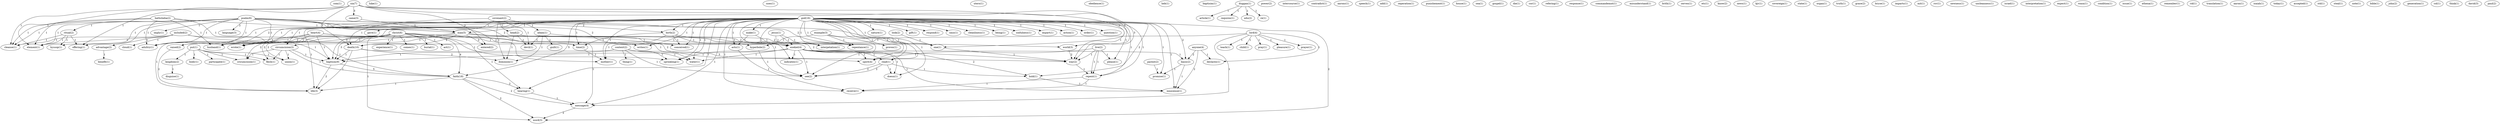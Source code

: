 digraph G {
  com [ label="com(1)" ];
  context [ label="context(2)" ];
  thing [ label="thing(1)" ];
  sprinkling [ label="sprinkling(1)" ];
  water [ label="water(1)" ];
  baptism [ label="baptism(9)" ];
  see [ label="see(2)" ];
  luke [ label="luke(1)" ];
  heart [ label="heart(4)" ];
  spirit [ label="spirit(4)" ];
  adultry [ label="adultry(1)" ];
  husband [ label="husband(1)" ];
  wrote [ label="wrote(1)" ];
  uses [ label="uses(1)" ];
  utero [ label="utero(1)" ];
  obedience [ label="obedience(1)" ];
  anyone [ label="anyone(4)" ];
  declares [ label="declares(1)" ];
  basis [ label="basis(2)" ];
  innocense [ label="innocense(1)" ];
  heb [ label="heb(1)" ];
  baptisim [ label="baptisim(1)" ];
  parent [ label="parent(2)" ];
  promise [ label="promise(1)" ];
  example [ label="example(3)" ];
  proves [ label="proves(1)" ];
  hyperbole [ label="hyperbole(2)" ];
  repentance [ label="repentance(1)" ];
  duggan [ label="duggan(1)" ];
  article [ label="article(1)" ];
  requires [ label="requires(1)" ];
  edu [ label="edu(2)" ];
  re [ label="re(1)" ];
  power [ label="power(2)" ];
  put [ label="put(1)" ];
  body [ label="body(1)" ];
  participate [ label="participate(1)" ];
  kingdom [ label="kingdom(2)" ];
  flesh [ label="flesh(1)" ];
  union [ label="union(1)" ];
  cricumcision [ label="cricumcision(1)" ];
  intercourse [ label="intercourse(1)" ];
  contradict [ label="contradict(1)" ];
  aaronc [ label="aaronc(1)" ];
  live [ label="live(2)" ];
  please [ label="please(1)" ];
  repent [ label="repent(2)" ];
  way [ label="way(2)" ];
  repent [ label="repent(1)" ];
  speech [ label="speech(1)" ];
  add [ label="add(1)" ];
  seperation [ label="seperation(1)" ];
  punishement [ label="punishement(1)" ];
  house [ label="house(1)" ];
  sea [ label="sea(1)" ];
  lord [ label="lord(4)" ];
  pleasure [ label="pleasure(1)" ];
  prayer [ label="prayer(1)" ];
  teach [ label="teach(1)" ];
  child [ label="child(1)" ];
  pray [ label="pray(1)" ];
  death [ label="death(10)" ];
  message [ label="message(4)" ];
  gospel [ label="gospel(1)" ];
  die [ label="die(1)" ];
  included [ label="included(2)" ];
  cloud [ label="cloud(1)" ];
  cleanse [ label="cleanse(1)" ];
  faith [ label="faith(18)" ];
  advantage [ label="advantage(2)" ];
  element [ label="element(1)" ];
  cor [ label="cor(1)" ];
  bathsheba [ label="bathsheba(2)" ];
  man [ label="man(5)" ];
  refering [ label="refering(1)" ];
  response [ label="response(1)" ];
  commandemnt [ label="commandemnt(1)" ];
  god [ label="god(16)" ];
  nature [ label="nature(1)" ];
  gift [ label="gift(1)" ];
  read [ label="read(1)" ];
  respond [ label="respond(1)" ];
  caus [ label="caus(1)" ];
  birth [ label="birth(2)" ];
  cleanliness [ label="cleanliness(1)" ];
  raised [ label="raised(2)" ];
  being [ label="being(1)" ];
  sinfulness [ label="sinfulness(1)" ];
  circumcision [ label="circumcision(2)" ];
  indicates [ label="indicates(1)" ];
  make [ label="make(1)" ];
  hold [ label="hold(1)" ];
  impart [ label="impart(1)" ];
  doesn [ label="doesn(1)" ];
  read [ label="read(1)" ];
  conceived [ label="conceived(1)" ];
  interpetation [ label="interpetation(1)" ];
  hearing [ label="hearing(1)" ];
  action [ label="action(1)" ];
  order [ label="order(1)" ];
  question [ label="question(1)" ];
  writes [ label="writes(1)" ];
  time [ label="time(2)" ];
  acts [ label="acts(1)" ];
  mother [ label="mother(1)" ];
  receive [ label="receive(1)" ];
  word [ label="word(3)" ];
  life [ label="life(3)" ];
  misunderstand [ label="misunderstand(1)" ];
  brith [ label="brith(1)" ];
  serves [ label="serves(1)" ];
  look [ label="look(2)" ];
  one [ label="one(1)" ];
  etc [ label="etc(1)" ];
  know [ label="know(2)" ];
  news [ label="news(1)" ];
  kjv [ label="kjv(1)" ];
  christ [ label="christ(6)" ];
  experience [ label="experience(1)" ];
  comes [ label="comes(1)" ];
  burial [ label="burial(1)" ];
  act [ label="act(1)" ];
  sovereign [ label="sovereign(1)" ];
  state [ label="state(1)" ];
  sin [ label="sin(7)" ];
  came [ label="came(3)" ];
  entered [ label="entered(2)" ];
  world [ label="world(3)" ];
  offering [ label="offering(1)" ];
  ezekiel [ label="ezekiel(1)" ];
  organ [ label="organ(1)" ];
  psalm [ label="psalm(6)" ];
  imply [ label="imply(1)" ];
  ritual [ label="ritual(2)" ];
  hyssop [ label="hyssop(1)" ];
  language [ label="language(3)" ];
  truth [ label="truth(1)" ];
  grace [ label="grace(2)" ];
  bryce [ label="bryce(1)" ];
  imparts [ label="imparts(1)" ];
  covenant [ label="covenant(2)" ];
  gave [ label="gave(1)" ];
  head [ label="head(2)" ];
  adam [ label="adam(1)" ];
  devil [ label="devil(1)" ];
  dominion [ label="dominion(1)" ];
  mit [ label="mit(1)" ];
  rsv [ label="rsv(1)" ];
  newness [ label="newness(1)" ];
  uncleanness [ label="uncleanness(1)" ];
  ezekiel [ label="ezekiel(4)" ];
  israel [ label="israel(1)" ];
  guilt [ label="guilt(1)" ];
  interpretation [ label="interpretation(1)" ];
  expect [ label="expect(1)" ];
  wasn [ label="wasn(1)" ];
  disguise [ label="disguise(1)" ];
  condition [ label="condition(1)" ];
  issue [ label="issue(1)" ];
  athena [ label="athena(1)" ];
  remember [ label="remember(1)" ];
  rid [ label="rid(1)" ];
  translation [ label="translation(1)" ];
  aaron [ label="aaron(1)" ];
  isaiah [ label="isaiah(1)" ];
  today [ label="today(1)" ];
  accepted [ label="accepted(1)" ];
  duggan [ label="duggan(1)" ];
  std [ label="std(1)" ];
  jesus [ label="jesus(1)" ];
  benefit [ label="benefit(1)" ];
  steal [ label="steal(1)" ];
  note [ label="note(1)" ];
  jesus [ label="jesus(1)" ];
  bible [ label="bible(1)" ];
  john [ label="john(2)" ];
  generation [ label="generation(1)" ];
  col [ label="col(1)" ];
  think [ label="think(1)" ];
  david [ label="david(3)" ];
  paul [ label="paul(2)" ];
  context -> thing [ label="1" ];
  context -> sprinkling [ label="1" ];
  context -> water [ label="1" ];
  context -> baptism [ label="1" ];
  context -> see [ label="1" ];
  heart -> sprinkling [ label="1" ];
  heart -> spirit [ label="2" ];
  heart -> adultry [ label="1" ];
  heart -> husband [ label="1" ];
  heart -> water [ label="1" ];
  heart -> baptism [ label="1" ];
  heart -> wrote [ label="1" ];
  anyone -> declares [ label="1" ];
  anyone -> basis [ label="2" ];
  anyone -> innocense [ label="2" ];
  parent -> promise [ label="1" ];
  example -> proves [ label="1" ];
  example -> hyperbole [ label="1" ];
  example -> repentance [ label="1" ];
  example -> see [ label="1" ];
  duggan -> article [ label="1" ];
  duggan -> requires [ label="1" ];
  duggan -> edu [ label="1" ];
  duggan -> re [ label="1" ];
  put -> body [ label="1" ];
  put -> participate [ label="1" ];
  put -> kingdom [ label="1" ];
  put -> flesh [ label="1" ];
  put -> union [ label="1" ];
  put -> cricumcision [ label="1" ];
  live -> please [ label="1" ];
  live -> spirit [ label="1" ];
  live -> repent [ label="1" ];
  live -> way [ label="1" ];
  live -> repent [ label="1" ];
  lord -> pleasure [ label="1" ];
  lord -> prayer [ label="1" ];
  lord -> declares [ label="1" ];
  lord -> teach [ label="1" ];
  lord -> child [ label="1" ];
  lord -> pray [ label="1" ];
  lord -> death [ label="1" ];
  lord -> message [ label="1" ];
  included -> cloud [ label="1" ];
  included -> cleanse [ label="1" ];
  included -> baptism [ label="1" ];
  included -> faith [ label="1" ];
  included -> advantage [ label="1" ];
  included -> element [ label="1" ];
  bathsheba -> adultry [ label="1" ];
  bathsheba -> man [ label="1" ];
  bathsheba -> husband [ label="1" ];
  bathsheba -> cleanse [ label="1" ];
  bathsheba -> wrote [ label="1" ];
  bathsheba -> element [ label="1" ];
  god -> nature [ label="1" ];
  god -> gift [ label="1" ];
  god -> read [ label="1" ];
  god -> respond [ label="1" ];
  god -> caus [ label="1" ];
  god -> basis [ label="2" ];
  god -> sprinkling [ label="1" ];
  god -> please [ label="1" ];
  god -> spirit [ label="1" ];
  god -> repent [ label="1" ];
  god -> birth [ label="1" ];
  god -> cleanliness [ label="1" ];
  god -> raised [ label="2" ];
  god -> being [ label="1" ];
  god -> adultry [ label="1" ];
  god -> sinfulness [ label="1" ];
  god -> circumcision [ label="1" ];
  god -> indicates [ label="1" ];
  god -> make [ label="1" ];
  god -> hold [ label="2" ];
  god -> man [ label="1" ];
  god -> husband [ label="1" ];
  god -> water [ label="1" ];
  god -> impart [ label="1" ];
  god -> doesn [ label="1" ];
  god -> read [ label="1" ];
  god -> promise [ label="1" ];
  god -> conceived [ label="1" ];
  god -> interpetation [ label="1" ];
  god -> baptism [ label="3" ];
  god -> faith [ label="5" ];
  god -> wrote [ label="1" ];
  god -> way [ label="1" ];
  god -> hearing [ label="1" ];
  god -> action [ label="1" ];
  god -> repentance [ label="1" ];
  god -> order [ label="1" ];
  god -> question [ label="1" ];
  god -> message [ label="1" ];
  god -> writes [ label="1" ];
  god -> repent [ label="1" ];
  god -> innocense [ label="1" ];
  god -> time [ label="1" ];
  god -> acts [ label="1" ];
  god -> see [ label="1" ];
  god -> mother [ label="1" ];
  god -> receive [ label="1" ];
  god -> word [ label="2" ];
  god -> life [ label="1" ];
  look -> one [ label="1" ];
  read -> hold [ label="1" ];
  read -> doesn [ label="1" ];
  read -> see [ label="2" ];
  christ -> experience [ label="1" ];
  christ -> raised [ label="2" ];
  christ -> comes [ label="1" ];
  christ -> circumcision [ label="1" ];
  christ -> flesh [ label="2" ];
  christ -> union [ label="2" ];
  christ -> burial [ label="1" ];
  christ -> act [ label="1" ];
  christ -> baptism [ label="3" ];
  christ -> faith [ label="4" ];
  christ -> hearing [ label="1" ];
  christ -> message [ label="1" ];
  christ -> writes [ label="1" ];
  christ -> word [ label="1" ];
  christ -> cricumcision [ label="2" ];
  christ -> life [ label="1" ];
  sin -> came [ label="3" ];
  sin -> entered [ label="3" ];
  sin -> cleanse [ label="1" ];
  sin -> death [ label="3" ];
  sin -> one [ label="3" ];
  sin -> world [ label="3" ];
  sin -> way [ label="3" ];
  sin -> element [ label="1" ];
  sin -> offering [ label="1" ];
  ezekiel -> basis [ label="1" ];
  ezekiel -> sprinkling [ label="1" ];
  ezekiel -> spirit [ label="1" ];
  ezekiel -> indicates [ label="1" ];
  ezekiel -> hold [ label="2" ];
  ezekiel -> water [ label="1" ];
  ezekiel -> doesn [ label="1" ];
  ezekiel -> read [ label="1" ];
  ezekiel -> baptism [ label="1" ];
  ezekiel -> innocense [ label="1" ];
  ezekiel -> see [ label="1" ];
  came -> man [ label="1" ];
  basis -> promise [ label="1" ];
  basis -> innocense [ label="1" ];
  psalm -> imply [ label="1" ];
  psalm -> birth [ label="2" ];
  psalm -> ritual [ label="1" ];
  psalm -> adultry [ label="1" ];
  psalm -> man [ label="1" ];
  psalm -> husband [ label="1" ];
  psalm -> hyssop [ label="1" ];
  psalm -> cleanse [ label="1" ];
  psalm -> conceived [ label="2" ];
  psalm -> one [ label="1" ];
  psalm -> wrote [ label="1" ];
  psalm -> element [ label="1" ];
  psalm -> repentance [ label="2" ];
  psalm -> time [ label="2" ];
  psalm -> offering [ label="1" ];
  psalm -> mother [ label="2" ];
  psalm -> language [ label="2" ];
  covenant -> gave [ label="1" ];
  covenant -> head [ label="1" ];
  covenant -> adam [ label="1" ];
  covenant -> devil [ label="1" ];
  covenant -> death [ label="1" ];
  covenant -> dominion [ label="1" ];
  repent -> receive [ label="1" ];
  birth -> hyperbole [ label="1" ];
  birth -> conceived [ label="1" ];
  birth -> repentance [ label="1" ];
  birth -> time [ label="1" ];
  birth -> mother [ label="1" ];
  ritual -> hyssop [ label="1" ];
  ritual -> cleanse [ label="1" ];
  ritual -> element [ label="1" ];
  ritual -> offering [ label="1" ];
  head -> devil [ label="1" ];
  head -> dominion [ label="1" ];
  head -> ezekiel [ label="1" ];
  adam -> devil [ label="1" ];
  adam -> guilt [ label="1" ];
  adam -> dominion [ label="1" ];
  adam -> ezekiel [ label="1" ];
  raised -> life [ label="2" ];
  kingdom -> disguise [ label="1" ];
  circumcision -> flesh [ label="1" ];
  circumcision -> union [ label="1" ];
  circumcision -> baptism [ label="1" ];
  circumcision -> faith [ label="1" ];
  circumcision -> cricumcision [ label="1" ];
  make -> acts [ label="1" ];
  make -> ezekiel [ label="1" ];
  hold -> innocense [ label="1" ];
  man -> husband [ label="1" ];
  man -> entered [ label="2" ];
  man -> death [ label="2" ];
  man -> one [ label="2" ];
  man -> world [ label="2" ];
  man -> wrote [ label="1" ];
  man -> way [ label="2" ];
  hyperbole -> see [ label="1" ];
  death -> baptism [ label="1" ];
  death -> way [ label="3" ];
  death -> dominion [ label="2" ];
  death -> life [ label="1" ];
  read -> see [ label="2" ];
  jesus -> interpetation [ label="1" ];
  jesus -> ezekiel [ label="1" ];
  one -> way [ label="1" ];
  world -> way [ label="2" ];
  baptism -> faith [ label="5" ];
  baptism -> life [ label="2" ];
  faith -> hearing [ label="2" ];
  faith -> message [ label="2" ];
  faith -> word [ label="2" ];
  faith -> life [ label="1" ];
  way -> repent [ label="1" ];
  hearing -> message [ label="1" ];
  advantage -> benefit [ label="1" ];
  message -> word [ label="2" ];
  jesus -> ezekiel [ label="1" ];
  repent -> receive [ label="1" ];
  time -> mother [ label="1" ];
  acts -> receive [ label="1" ];
}
